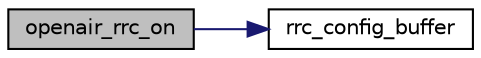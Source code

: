digraph "openair_rrc_on"
{
 // LATEX_PDF_SIZE
  edge [fontname="Helvetica",fontsize="10",labelfontname="Helvetica",labelfontsize="10"];
  node [fontname="Helvetica",fontsize="10",shape=record];
  rankdir="LR";
  Node1 [label="openair_rrc_on",height=0.2,width=0.4,color="black", fillcolor="grey75", style="filled", fontcolor="black",tooltip=" "];
  Node1 -> Node2 [color="midnightblue",fontsize="10",style="solid",fontname="Helvetica"];
  Node2 [label="rrc_config_buffer",height=0.2,width=0.4,color="black", fillcolor="white", style="filled",URL="$group____rrc.html#ga4ee4d726e8d1ef3beb6dbf5bc408130b",tooltip=" "];
}

